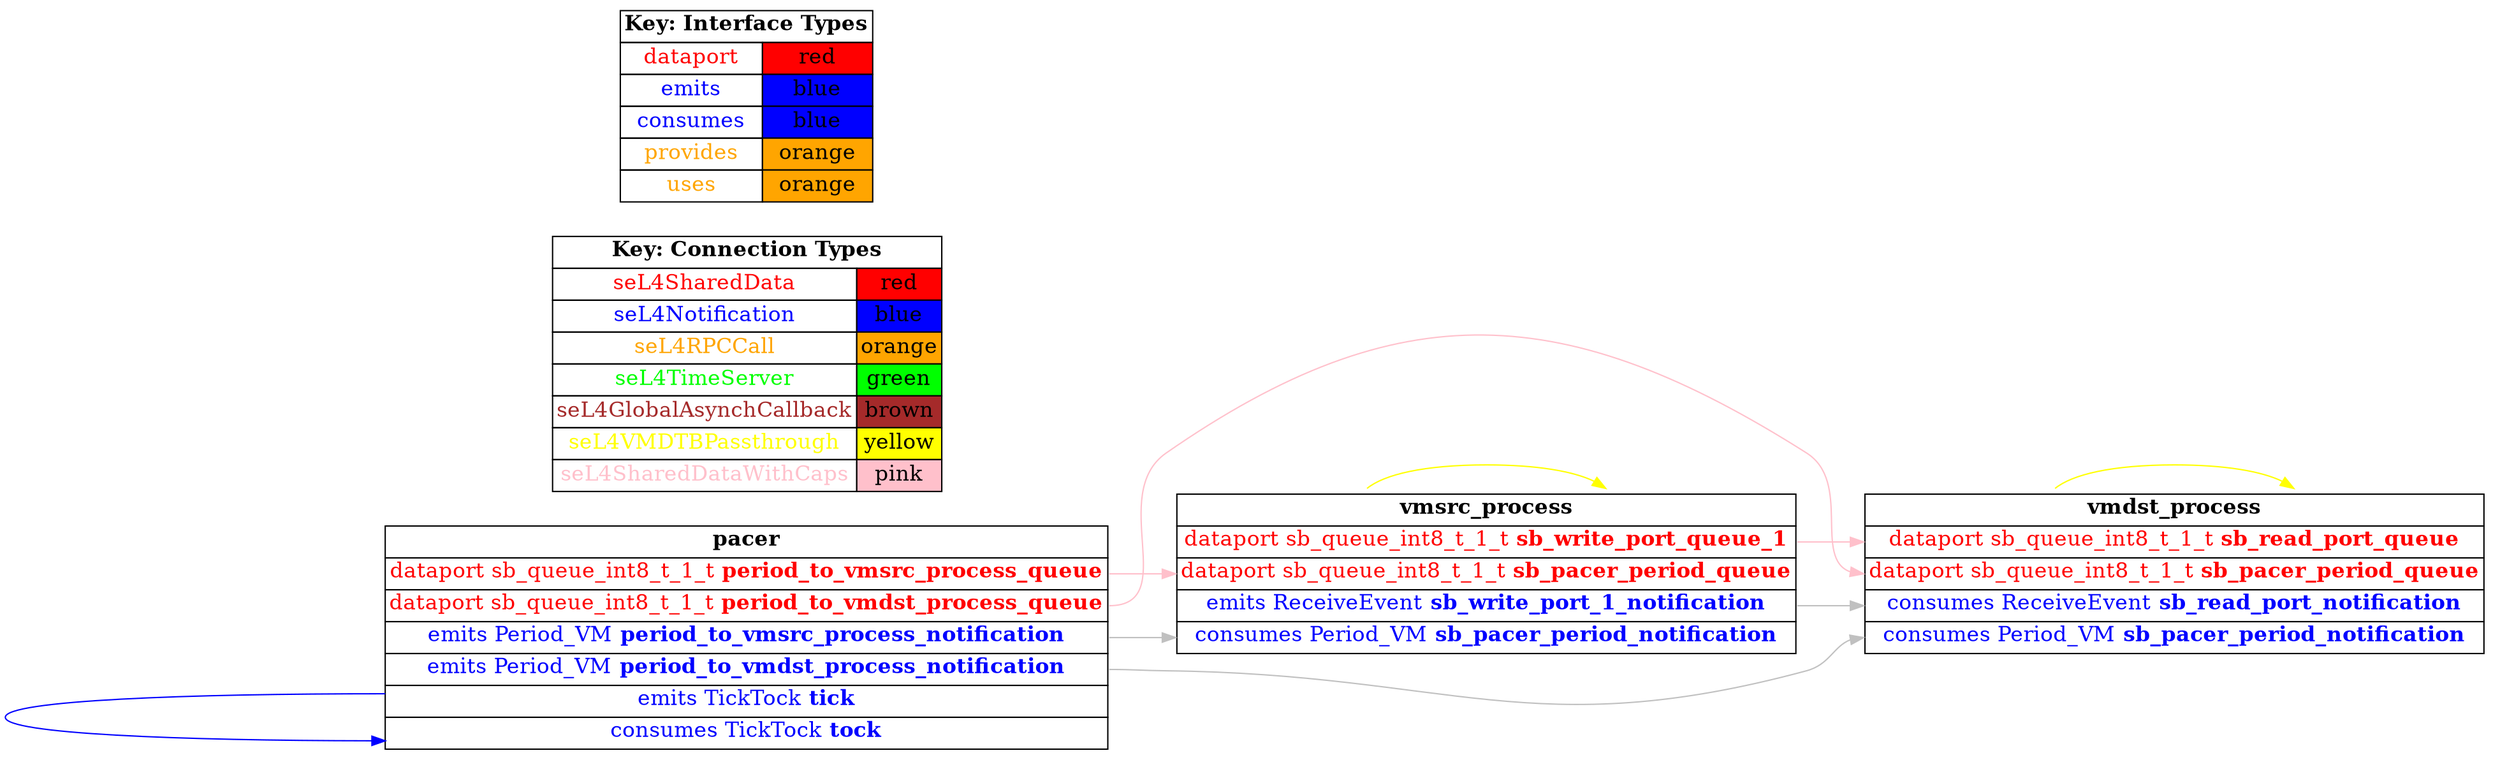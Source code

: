 digraph g {
graph [
  overlap = false,
  rankdir = "LR"
];
node [
  fontsize = "16",
  shape = "ellipse"
];
edge [
];

vmsrc_process [
  label=<
    <TABLE BORDER="0" CELLBORDER="1" CELLSPACING="0">
      <TR><TD><B>vmsrc_process</B></TD></TR>
      <TR><TD PORT="sb_write_port_queue_1"><FONT COLOR="red">dataport sb_queue_int8_t_1_t <B>sb_write_port_queue_1</B></FONT></TD></TR>
      <TR><TD PORT="sb_pacer_period_queue"><FONT COLOR="red">dataport sb_queue_int8_t_1_t <B>sb_pacer_period_queue</B></FONT></TD></TR>
      <TR><TD PORT="sb_write_port_1_notification"><FONT COLOR="blue">emits ReceiveEvent <B>sb_write_port_1_notification</B></FONT></TD></TR>
      <TR><TD PORT="sb_pacer_period_notification"><FONT COLOR="blue">consumes Period_VM <B>sb_pacer_period_notification</B></FONT></TD></TR>"
    </TABLE>
  >
  shape=plaintext
];

vmdst_process [
  label=<
    <TABLE BORDER="0" CELLBORDER="1" CELLSPACING="0">
      <TR><TD><B>vmdst_process</B></TD></TR>
      <TR><TD PORT="sb_read_port_queue"><FONT COLOR="red">dataport sb_queue_int8_t_1_t <B>sb_read_port_queue</B></FONT></TD></TR>
      <TR><TD PORT="sb_pacer_period_queue"><FONT COLOR="red">dataport sb_queue_int8_t_1_t <B>sb_pacer_period_queue</B></FONT></TD></TR>
      <TR><TD PORT="sb_read_port_notification"><FONT COLOR="blue">consumes ReceiveEvent <B>sb_read_port_notification</B></FONT></TD></TR>
      <TR><TD PORT="sb_pacer_period_notification"><FONT COLOR="blue">consumes Period_VM <B>sb_pacer_period_notification</B></FONT></TD></TR>"
    </TABLE>
  >
  shape=plaintext
];

pacer [
  label=<
    <TABLE BORDER="0" CELLBORDER="1" CELLSPACING="0">
      <TR><TD><B>pacer</B></TD></TR>
      <TR><TD PORT="period_to_vmsrc_process_queue"><FONT COLOR="red">dataport sb_queue_int8_t_1_t <B>period_to_vmsrc_process_queue</B></FONT></TD></TR>
      <TR><TD PORT="period_to_vmdst_process_queue"><FONT COLOR="red">dataport sb_queue_int8_t_1_t <B>period_to_vmdst_process_queue</B></FONT></TD></TR>
      <TR><TD PORT="period_to_vmsrc_process_notification"><FONT COLOR="blue">emits Period_VM <B>period_to_vmsrc_process_notification</B></FONT></TD></TR>
      <TR><TD PORT="period_to_vmdst_process_notification"><FONT COLOR="blue">emits Period_VM <B>period_to_vmdst_process_notification</B></FONT></TD></TR>
      <TR><TD PORT="tick"><FONT COLOR="blue">emits TickTock <B>tick</B></FONT></TD></TR>
      <TR><TD PORT="tock"><FONT COLOR="blue">consumes TickTock <B>tock</B></FONT></TD></TR>"
    </TABLE>
  >
  shape=plaintext
];

connectiontypekey [
  label=<
   <TABLE BORDER="0" CELLBORDER="1" CELLSPACING="0">
     <TR><TD COLSPAN="2"><B>Key: Connection Types</B></TD></TR>
     <TR><TD><FONT COLOR="red">seL4SharedData</FONT></TD><TD BGCOLOR="red">red</TD></TR>
     <TR><TD><FONT COLOR="blue">seL4Notification</FONT></TD><TD BGCOLOR="blue">blue</TD></TR>
     <TR><TD><FONT COLOR="orange">seL4RPCCall</FONT></TD><TD BGCOLOR="orange">orange</TD></TR>
     <TR><TD><FONT COLOR="green">seL4TimeServer</FONT></TD><TD BGCOLOR="green">green</TD></TR>
     <TR><TD><FONT COLOR="brown">seL4GlobalAsynchCallback</FONT></TD><TD BGCOLOR="brown">brown</TD></TR>
     <TR><TD><FONT COLOR="yellow">seL4VMDTBPassthrough</FONT></TD><TD BGCOLOR="yellow">yellow</TD></TR>
     <TR><TD><FONT COLOR="pink">seL4SharedDataWithCaps</FONT></TD><TD BGCOLOR="pink">pink</TD></TR>
   </TABLE>
  >
  shape=plaintext
];

interfacetypekey [
  label=<
   <TABLE BORDER="0" CELLBORDER="1" CELLSPACING="0">
     <TR><TD COLSPAN="2"><B>Key: Interface Types</B></TD></TR>
     <TR><TD><FONT COLOR="red">dataport</FONT></TD><TD BGCOLOR="red">red</TD></TR>
     <TR><TD><FONT COLOR="blue">emits</FONT></TD><TD BGCOLOR="blue">blue</TD></TR>
     <TR><TD><FONT COLOR="blue">consumes</FONT></TD><TD BGCOLOR="blue">blue</TD></TR>
     <TR><TD><FONT COLOR="orange">provides</FONT></TD><TD BGCOLOR="orange">orange</TD></TR>
     <TR><TD><FONT COLOR="orange">uses</FONT></TD><TD BGCOLOR="orange">orange</TD></TR>
   </TABLE>
  >
  shape=plaintext
];

"vmsrc_process":dtb_self -> "vmsrc_process":dtb [
  color="yellow"
  //label = "seL4VMDTBPassthrough"
  id = conn1

];

"vmdst_process":dtb_self -> "vmdst_process":dtb [
  color="yellow"
  //label = "seL4VMDTBPassthrough"
  id = conn2

];

"vmsrc_process":sb_write_port_1_notification -> "vmdst_process":sb_read_port_notification [
  color="grey"
  //label = "seL4GlobalAsynch"
  id = conn3

];

"vmsrc_process":sb_write_port_queue_1 -> "vmdst_process":sb_read_port_queue [
  color="pink"
  //label = "seL4SharedDataWithCaps"
  id = conn4

];

"pacer":tick -> "pacer":tock [
  color="blue"
  //label = "seL4Notification"
  id = conn5

];

"pacer":period_to_vmsrc_process_notification -> "vmsrc_process":sb_pacer_period_notification [
  color="grey"
  //label = "seL4GlobalAsynch"
  id = conn6

];

"pacer":period_to_vmsrc_process_queue -> "vmsrc_process":sb_pacer_period_queue [
  color="pink"
  //label = "seL4SharedDataWithCaps"
  id = conn7

];

"pacer":period_to_vmdst_process_notification -> "vmdst_process":sb_pacer_period_notification [
  color="grey"
  //label = "seL4GlobalAsynch"
  id = conn8

];

"pacer":period_to_vmdst_process_queue -> "vmdst_process":sb_pacer_period_queue [
  color="pink"
  //label = "seL4SharedDataWithCaps"
  id = conn9

];

}